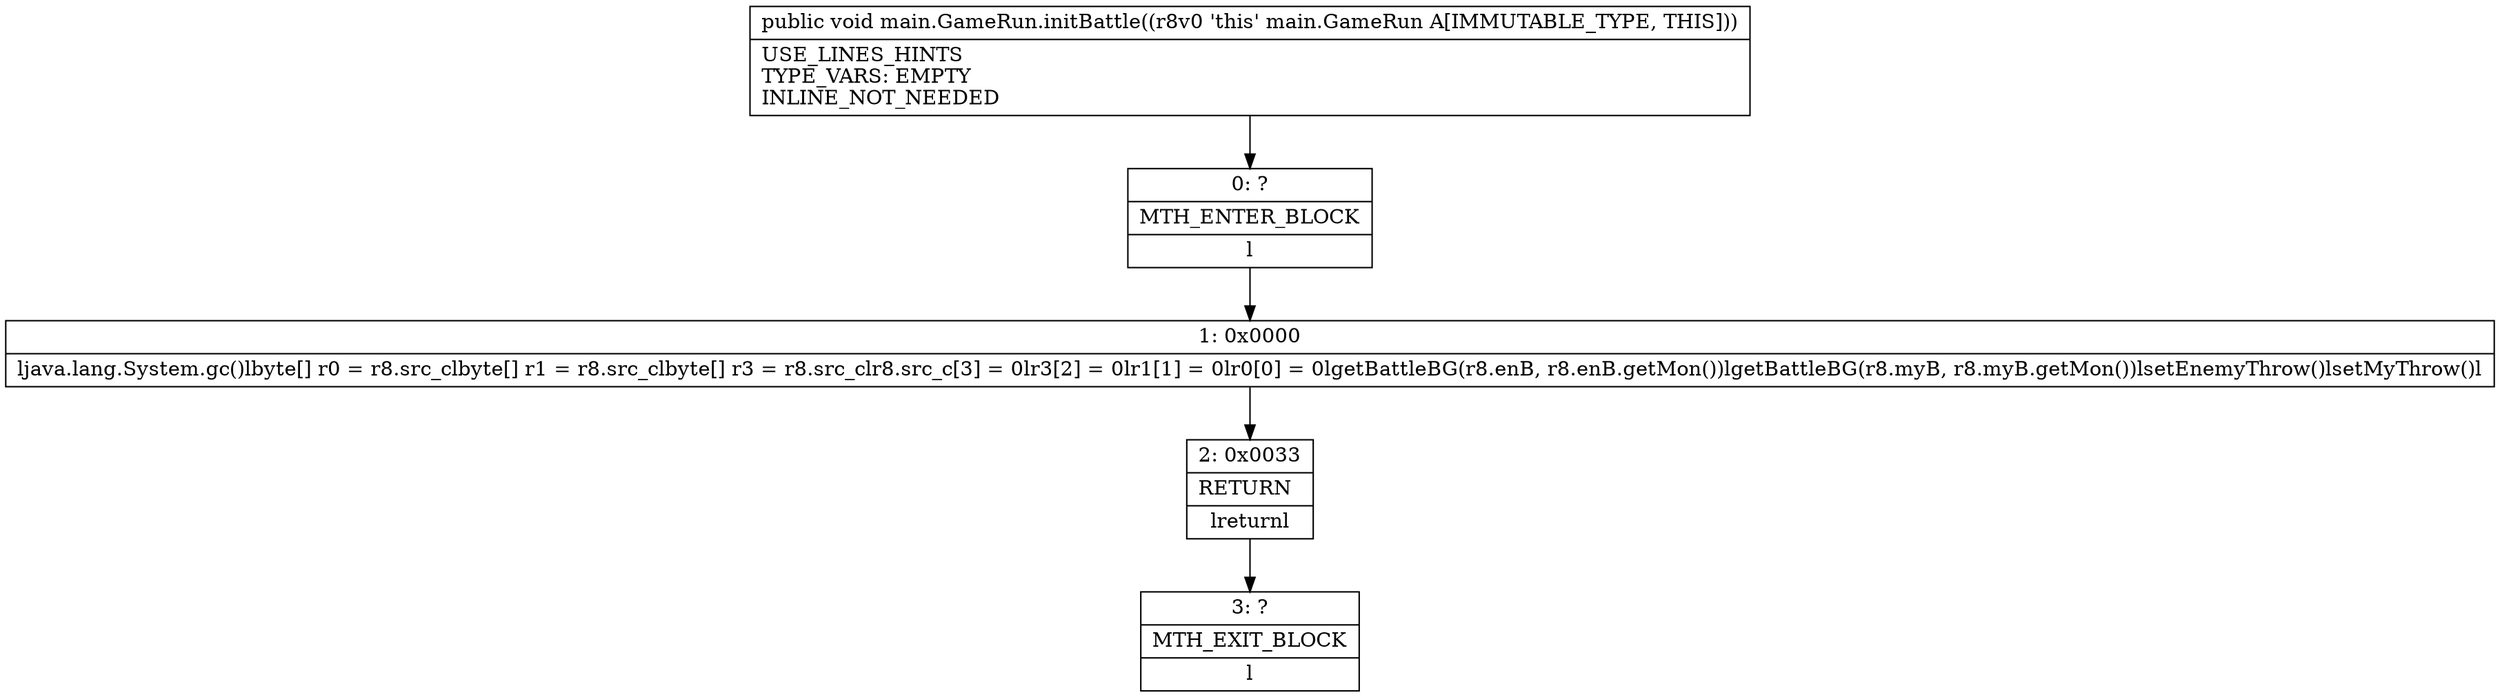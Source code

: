 digraph "CFG formain.GameRun.initBattle()V" {
Node_0 [shape=record,label="{0\:\ ?|MTH_ENTER_BLOCK\l|l}"];
Node_1 [shape=record,label="{1\:\ 0x0000|ljava.lang.System.gc()lbyte[] r0 = r8.src_clbyte[] r1 = r8.src_clbyte[] r3 = r8.src_clr8.src_c[3] = 0lr3[2] = 0lr1[1] = 0lr0[0] = 0lgetBattleBG(r8.enB, r8.enB.getMon())lgetBattleBG(r8.myB, r8.myB.getMon())lsetEnemyThrow()lsetMyThrow()l}"];
Node_2 [shape=record,label="{2\:\ 0x0033|RETURN\l|lreturnl}"];
Node_3 [shape=record,label="{3\:\ ?|MTH_EXIT_BLOCK\l|l}"];
MethodNode[shape=record,label="{public void main.GameRun.initBattle((r8v0 'this' main.GameRun A[IMMUTABLE_TYPE, THIS]))  | USE_LINES_HINTS\lTYPE_VARS: EMPTY\lINLINE_NOT_NEEDED\l}"];
MethodNode -> Node_0;
Node_0 -> Node_1;
Node_1 -> Node_2;
Node_2 -> Node_3;
}

